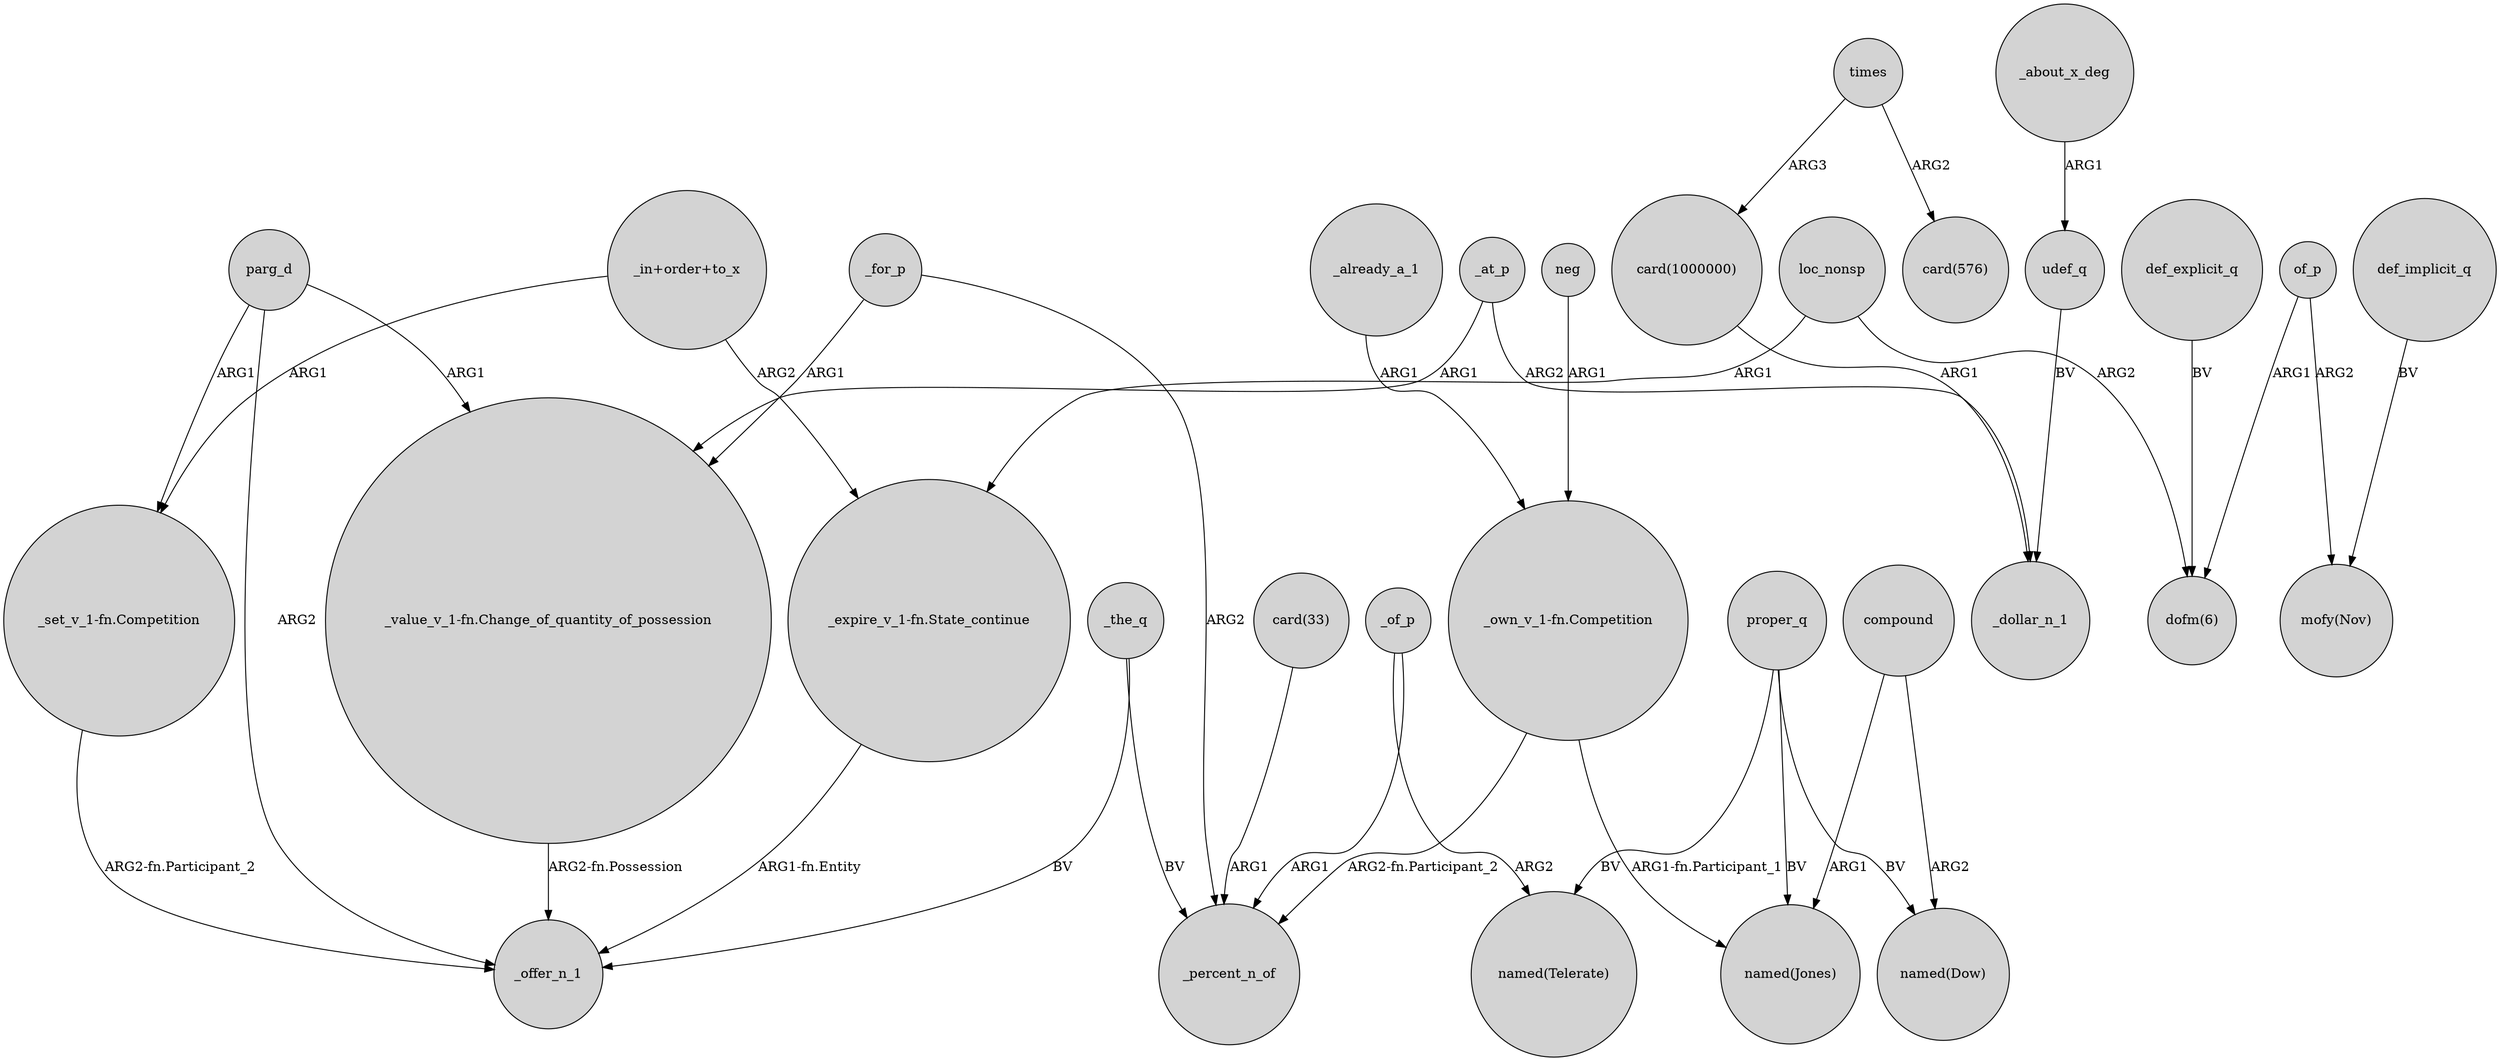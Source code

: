 digraph {
	node [shape=circle style=filled]
	parg_d -> _offer_n_1 [label=ARG2]
	_for_p -> "_value_v_1-fn.Change_of_quantity_of_possession" [label=ARG1]
	compound -> "named(Jones)" [label=ARG1]
	of_p -> "mofy(Nov)" [label=ARG2]
	parg_d -> "_value_v_1-fn.Change_of_quantity_of_possession" [label=ARG1]
	times -> "card(1000000)" [label=ARG3]
	"_expire_v_1-fn.State_continue" -> _offer_n_1 [label="ARG1-fn.Entity"]
	_the_q -> _percent_n_of [label=BV]
	"_in+order+to_x" -> "_expire_v_1-fn.State_continue" [label=ARG2]
	_of_p -> _percent_n_of [label=ARG1]
	neg -> "_own_v_1-fn.Competition" [label=ARG1]
	"_value_v_1-fn.Change_of_quantity_of_possession" -> _offer_n_1 [label="ARG2-fn.Possession"]
	"_own_v_1-fn.Competition" -> "named(Jones)" [label="ARG1-fn.Participant_1"]
	_about_x_deg -> udef_q [label=ARG1]
	loc_nonsp -> "dofm(6)" [label=ARG2]
	loc_nonsp -> "_expire_v_1-fn.State_continue" [label=ARG1]
	_at_p -> _dollar_n_1 [label=ARG2]
	def_explicit_q -> "dofm(6)" [label=BV]
	udef_q -> _dollar_n_1 [label=BV]
	proper_q -> "named(Jones)" [label=BV]
	"card(1000000)" -> _dollar_n_1 [label=ARG1]
	proper_q -> "named(Dow)" [label=BV]
	_the_q -> _offer_n_1 [label=BV]
	compound -> "named(Dow)" [label=ARG2]
	_at_p -> "_value_v_1-fn.Change_of_quantity_of_possession" [label=ARG1]
	"card(33)" -> _percent_n_of [label=ARG1]
	parg_d -> "_set_v_1-fn.Competition" [label=ARG1]
	proper_q -> "named(Telerate)" [label=BV]
	"_in+order+to_x" -> "_set_v_1-fn.Competition" [label=ARG1]
	_for_p -> _percent_n_of [label=ARG2]
	def_implicit_q -> "mofy(Nov)" [label=BV]
	times -> "card(576)" [label=ARG2]
	of_p -> "dofm(6)" [label=ARG1]
	_of_p -> "named(Telerate)" [label=ARG2]
	"_set_v_1-fn.Competition" -> _offer_n_1 [label="ARG2-fn.Participant_2"]
	_already_a_1 -> "_own_v_1-fn.Competition" [label=ARG1]
	"_own_v_1-fn.Competition" -> _percent_n_of [label="ARG2-fn.Participant_2"]
}
